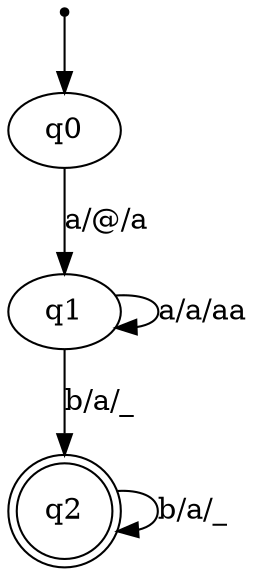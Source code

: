 digraph{
inic[shape=point];
inic->q0 ;
q0->q1 [label="a/@/a"];
q1->q1 [label="a/a/aa"];
q1->q2 [label="b/a/_"];
q2->q2 [label="b/a/_"];

q2[shape=doublecircle];
}
